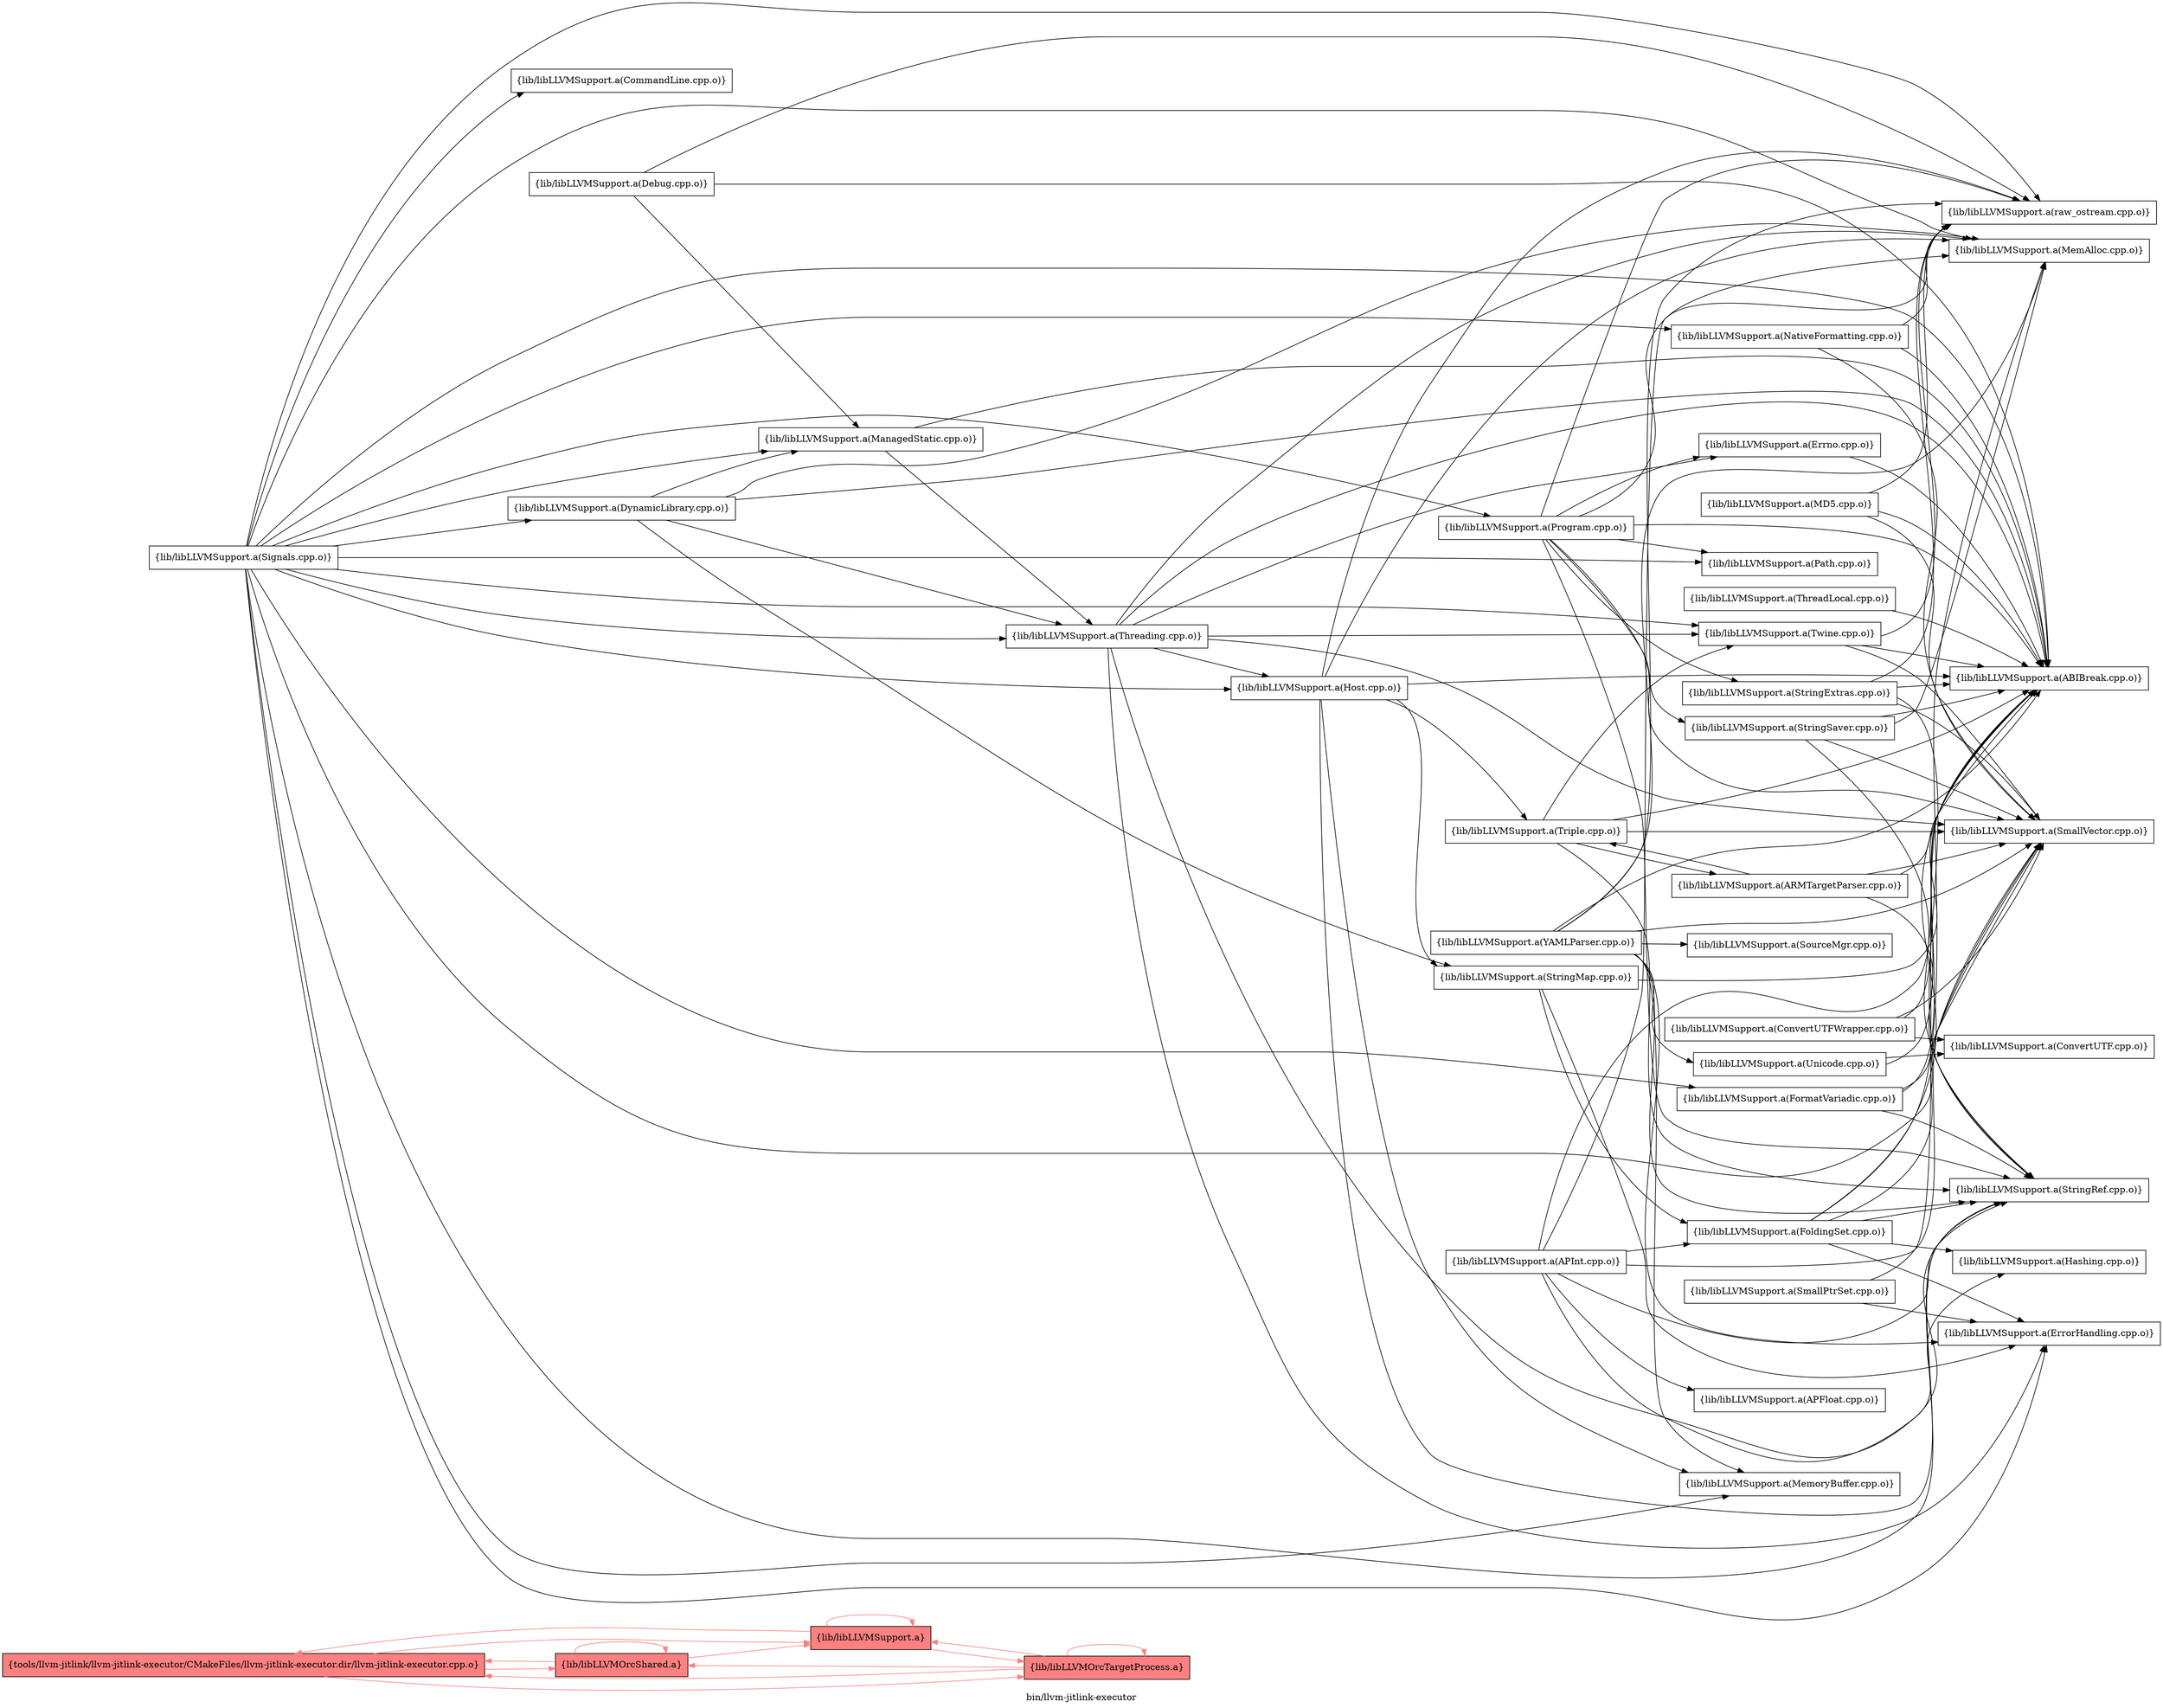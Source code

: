 digraph "bin/llvm-jitlink-executor" {
	label="bin/llvm-jitlink-executor";
	rankdir="LR"
	{ rank=same; Node0x55708d0e8108;  }

	Node0x55708d0e8108 [shape=record,shape=box,style=filled,fillcolor="1.000000 0.5 1",group=1,label="{tools/llvm-jitlink/llvm-jitlink-executor/CMakeFiles/llvm-jitlink-executor.dir/llvm-jitlink-executor.cpp.o}"];
	Node0x55708d0e8108 -> Node0x55708d0e8428[color="1.000000 0.5 1"];
	Node0x55708d0e8108 -> Node0x55708d0e7ed8[color="1.000000 0.5 1"];
	Node0x55708d0e8108 -> Node0x55708d0e78e8[color="1.000000 0.5 1"];
	Node0x55708d0e8428 [shape=record,shape=box,style=filled,fillcolor="1.000000 0.5 1",group=1,label="{lib/libLLVMOrcShared.a}"];
	Node0x55708d0e8428 -> Node0x55708d0e8108[color="1.000000 0.5 1"];
	Node0x55708d0e8428 -> Node0x55708d0e78e8[color="1.000000 0.5 1"];
	Node0x55708d0e8428 -> Node0x55708d0e8428[color="1.000000 0.5 1"];
	Node0x55708d0e7ed8 [shape=record,shape=box,style=filled,fillcolor="1.000000 0.5 1",group=1,label="{lib/libLLVMOrcTargetProcess.a}"];
	Node0x55708d0e7ed8 -> Node0x55708d0e8428[color="1.000000 0.5 1"];
	Node0x55708d0e7ed8 -> Node0x55708d0e78e8[color="1.000000 0.5 1"];
	Node0x55708d0e7ed8 -> Node0x55708d0e8108[color="1.000000 0.5 1"];
	Node0x55708d0e7ed8 -> Node0x55708d0e7ed8[color="1.000000 0.5 1"];
	Node0x55708d0e78e8 [shape=record,shape=box,style=filled,fillcolor="1.000000 0.5 1",group=1,label="{lib/libLLVMSupport.a}"];
	Node0x55708d0e78e8 -> Node0x55708d0e8108[color="1.000000 0.5 1"];
	Node0x55708d0e78e8 -> Node0x55708d0e7ed8[color="1.000000 0.5 1"];
	Node0x55708d0e78e8 -> Node0x55708d0e78e8[color="1.000000 0.5 1"];
	Node0x55708d0e8c98 [shape=record,shape=box,group=0,label="{lib/libLLVMSupport.a(Debug.cpp.o)}"];
	Node0x55708d0e8c98 -> Node0x55708d0e94b8;
	Node0x55708d0e8c98 -> Node0x55708d0e7758;
	Node0x55708d0e8c98 -> Node0x55708d0e8e28;
	Node0x55708d0e94b8 [shape=record,shape=box,group=0,label="{lib/libLLVMSupport.a(ABIBreak.cpp.o)}"];
	Node0x55708d0e7758 [shape=record,shape=box,group=0,label="{lib/libLLVMSupport.a(ManagedStatic.cpp.o)}"];
	Node0x55708d0e7758 -> Node0x55708d0e94b8;
	Node0x55708d0e7758 -> Node0x55708d0e6fd8;
	Node0x55708d0e8e28 [shape=record,shape=box,group=0,label="{lib/libLLVMSupport.a(raw_ostream.cpp.o)}"];
	Node0x55708d0e6fd8 [shape=record,shape=box,group=0,label="{lib/libLLVMSupport.a(Threading.cpp.o)}"];
	Node0x55708d0e6fd8 -> Node0x55708d0e94b8;
	Node0x55708d0e6fd8 -> Node0x55708d0e8518;
	Node0x55708d0e6fd8 -> Node0x55708d0e7fc8;
	Node0x55708d0e6fd8 -> Node0x55708d0e7ca8;
	Node0x55708d0e6fd8 -> Node0x55708d0e7bb8;
	Node0x55708d0e6fd8 -> Node0x55708d0e88d8;
	Node0x55708d0e6fd8 -> Node0x55708d0e8608;
	Node0x55708d0e6fd8 -> Node0x55708d0e86a8;
	Node0x55708d0e6e98 [shape=record,shape=box,group=0,label="{lib/libLLVMSupport.a(APInt.cpp.o)}"];
	Node0x55708d0e6e98 -> Node0x55708d0e94b8;
	Node0x55708d0e6e98 -> Node0x55708d0e7ca8;
	Node0x55708d0e6e98 -> Node0x55708d0e88d8;
	Node0x55708d0e6e98 -> Node0x55708d0e9058;
	Node0x55708d0e6e98 -> Node0x55708d0e75c8;
	Node0x55708d0e6e98 -> Node0x55708d0e7f28;
	Node0x55708d0e6e98 -> Node0x55708d0e8e28;
	Node0x55708d0e7ca8 [shape=record,shape=box,group=0,label="{lib/libLLVMSupport.a(SmallVector.cpp.o)}"];
	Node0x55708d0e88d8 [shape=record,shape=box,group=0,label="{lib/libLLVMSupport.a(StringRef.cpp.o)}"];
	Node0x55708d0e9058 [shape=record,shape=box,group=0,label="{lib/libLLVMSupport.a(APFloat.cpp.o)}"];
	Node0x55708d0e75c8 [shape=record,shape=box,group=0,label="{lib/libLLVMSupport.a(FoldingSet.cpp.o)}"];
	Node0x55708d0e75c8 -> Node0x55708d0e94b8;
	Node0x55708d0e75c8 -> Node0x55708d0e8518;
	Node0x55708d0e75c8 -> Node0x55708d0e7fc8;
	Node0x55708d0e75c8 -> Node0x55708d0e7ca8;
	Node0x55708d0e75c8 -> Node0x55708d0e88d8;
	Node0x55708d0e75c8 -> Node0x55708d0e7f28;
	Node0x55708d0e7f28 [shape=record,shape=box,group=0,label="{lib/libLLVMSupport.a(Hashing.cpp.o)}"];
	Node0x55708d0e8518 [shape=record,shape=box,group=0,label="{lib/libLLVMSupport.a(ErrorHandling.cpp.o)}"];
	Node0x55708d0e7fc8 [shape=record,shape=box,group=0,label="{lib/libLLVMSupport.a(MemAlloc.cpp.o)}"];
	Node0x55708d0e8608 [shape=record,shape=box,group=0,label="{lib/libLLVMSupport.a(Twine.cpp.o)}"];
	Node0x55708d0e8608 -> Node0x55708d0e94b8;
	Node0x55708d0e8608 -> Node0x55708d0e7ca8;
	Node0x55708d0e8608 -> Node0x55708d0e8e28;
	Node0x55708d0e95f8 [shape=record,shape=box,group=0,label="{lib/libLLVMSupport.a(NativeFormatting.cpp.o)}"];
	Node0x55708d0e95f8 -> Node0x55708d0e94b8;
	Node0x55708d0e95f8 -> Node0x55708d0e7ca8;
	Node0x55708d0e95f8 -> Node0x55708d0e8e28;
	Node0x55708d0e7078 [shape=record,shape=box,group=0,label="{lib/libLLVMSupport.a(FormatVariadic.cpp.o)}"];
	Node0x55708d0e7078 -> Node0x55708d0e94b8;
	Node0x55708d0e7078 -> Node0x55708d0e7ca8;
	Node0x55708d0e7078 -> Node0x55708d0e88d8;
	Node0x55708d0e7cf8 [shape=record,shape=box,group=0,label="{lib/libLLVMSupport.a(DynamicLibrary.cpp.o)}"];
	Node0x55708d0e7cf8 -> Node0x55708d0e94b8;
	Node0x55708d0e7cf8 -> Node0x55708d0e7758;
	Node0x55708d0e7cf8 -> Node0x55708d0e7fc8;
	Node0x55708d0e7cf8 -> Node0x55708d0e7e88;
	Node0x55708d0e7cf8 -> Node0x55708d0e6fd8;
	Node0x55708d0e7e88 [shape=record,shape=box,group=0,label="{lib/libLLVMSupport.a(StringMap.cpp.o)}"];
	Node0x55708d0e7e88 -> Node0x55708d0e94b8;
	Node0x55708d0e7e88 -> Node0x55708d0e8518;
	Node0x55708d0e7e88 -> Node0x55708d0e75c8;
	Node0x55708d0e86a8 [shape=record,shape=box,group=0,label="{lib/libLLVMSupport.a(Host.cpp.o)}"];
	Node0x55708d0e86a8 -> Node0x55708d0e94b8;
	Node0x55708d0e86a8 -> Node0x55708d0e7fc8;
	Node0x55708d0e86a8 -> Node0x55708d0e88d8;
	Node0x55708d0e86a8 -> Node0x55708d0e8e28;
	Node0x55708d0e86a8 -> Node0x55708d0e7e88;
	Node0x55708d0e86a8 -> Node0x55708d0e9288;
	Node0x55708d0e86a8 -> Node0x55708d0e6ee8;
	Node0x55708d0e9288 [shape=record,shape=box,group=0,label="{lib/libLLVMSupport.a(Triple.cpp.o)}"];
	Node0x55708d0e9288 -> Node0x55708d0e94b8;
	Node0x55708d0e9288 -> Node0x55708d0e7ca8;
	Node0x55708d0e9288 -> Node0x55708d0e88d8;
	Node0x55708d0e9288 -> Node0x55708d0e8608;
	Node0x55708d0e9288 -> Node0x55708d0e77a8;
	Node0x55708d0e6ee8 [shape=record,shape=box,group=0,label="{lib/libLLVMSupport.a(MemoryBuffer.cpp.o)}"];
	Node0x55708d0e77a8 [shape=record,shape=box,group=0,label="{lib/libLLVMSupport.a(ARMTargetParser.cpp.o)}"];
	Node0x55708d0e77a8 -> Node0x55708d0e94b8;
	Node0x55708d0e77a8 -> Node0x55708d0e7ca8;
	Node0x55708d0e77a8 -> Node0x55708d0e88d8;
	Node0x55708d0e77a8 -> Node0x55708d0e9288;
	Node0x55708d0e9558 [shape=record,shape=box,group=0,label="{lib/libLLVMSupport.a(MD5.cpp.o)}"];
	Node0x55708d0e9558 -> Node0x55708d0e94b8;
	Node0x55708d0e9558 -> Node0x55708d0e7ca8;
	Node0x55708d0e9558 -> Node0x55708d0e8e28;
	Node0x55708d0e8068 [shape=record,shape=box,group=0,label="{lib/libLLVMSupport.a(StringExtras.cpp.o)}"];
	Node0x55708d0e8068 -> Node0x55708d0e94b8;
	Node0x55708d0e8068 -> Node0x55708d0e7ca8;
	Node0x55708d0e8068 -> Node0x55708d0e88d8;
	Node0x55708d0e8068 -> Node0x55708d0e8e28;
	Node0x55708d0e7938 [shape=record,shape=box,group=0,label="{lib/libLLVMSupport.a(Program.cpp.o)}"];
	Node0x55708d0e7938 -> Node0x55708d0e94b8;
	Node0x55708d0e7938 -> Node0x55708d0e7fc8;
	Node0x55708d0e7938 -> Node0x55708d0e7ca8;
	Node0x55708d0e7938 -> Node0x55708d0e7bb8;
	Node0x55708d0e7938 -> Node0x55708d0e6f38;
	Node0x55708d0e7938 -> Node0x55708d0e88d8;
	Node0x55708d0e7938 -> Node0x55708d0e8e28;
	Node0x55708d0e7938 -> Node0x55708d0e8928;
	Node0x55708d0e7938 -> Node0x55708d0e8068;
	Node0x55708d0e7bb8 [shape=record,shape=box,group=0,label="{lib/libLLVMSupport.a(Errno.cpp.o)}"];
	Node0x55708d0e7bb8 -> Node0x55708d0e94b8;
	Node0x55708d0e6f38 [shape=record,shape=box,group=0,label="{lib/libLLVMSupport.a(StringSaver.cpp.o)}"];
	Node0x55708d0e6f38 -> Node0x55708d0e94b8;
	Node0x55708d0e6f38 -> Node0x55708d0e7fc8;
	Node0x55708d0e6f38 -> Node0x55708d0e7ca8;
	Node0x55708d0e6f38 -> Node0x55708d0e88d8;
	Node0x55708d0e8928 [shape=record,shape=box,group=0,label="{lib/libLLVMSupport.a(Path.cpp.o)}"];
	Node0x55708d0e9238 [shape=record,shape=box,group=0,label="{lib/libLLVMSupport.a(Signals.cpp.o)}"];
	Node0x55708d0e9238 -> Node0x55708d0e94b8;
	Node0x55708d0e9238 -> Node0x55708d0e8518;
	Node0x55708d0e9238 -> Node0x55708d0e7758;
	Node0x55708d0e9238 -> Node0x55708d0e7fc8;
	Node0x55708d0e9238 -> Node0x55708d0e7ca8;
	Node0x55708d0e9238 -> Node0x55708d0e8ab8;
	Node0x55708d0e9238 -> Node0x55708d0e88d8;
	Node0x55708d0e9238 -> Node0x55708d0e8608;
	Node0x55708d0e9238 -> Node0x55708d0e8e28;
	Node0x55708d0e9238 -> Node0x55708d0e95f8;
	Node0x55708d0e9238 -> Node0x55708d0e7078;
	Node0x55708d0e9238 -> Node0x55708d0e7cf8;
	Node0x55708d0e9238 -> Node0x55708d0e86a8;
	Node0x55708d0e9238 -> Node0x55708d0e6ee8;
	Node0x55708d0e9238 -> Node0x55708d0e8928;
	Node0x55708d0e9238 -> Node0x55708d0e7938;
	Node0x55708d0e9238 -> Node0x55708d0e6fd8;
	Node0x55708d0e8ab8 [shape=record,shape=box,group=0,label="{lib/libLLVMSupport.a(CommandLine.cpp.o)}"];
	Node0x55708d0e8248 [shape=record,shape=box,group=0,label="{lib/libLLVMSupport.a(SmallPtrSet.cpp.o)}"];
	Node0x55708d0e8248 -> Node0x55708d0e94b8;
	Node0x55708d0e8248 -> Node0x55708d0e8518;
	Node0x55708d0e7708 [shape=record,shape=box,group=0,label="{lib/libLLVMSupport.a(YAMLParser.cpp.o)}"];
	Node0x55708d0e7708 -> Node0x55708d0e94b8;
	Node0x55708d0e7708 -> Node0x55708d0e8518;
	Node0x55708d0e7708 -> Node0x55708d0e7fc8;
	Node0x55708d0e7708 -> Node0x55708d0e7ca8;
	Node0x55708d0e7708 -> Node0x55708d0e7028;
	Node0x55708d0e7708 -> Node0x55708d0e8798;
	Node0x55708d0e7708 -> Node0x55708d0e88d8;
	Node0x55708d0e7708 -> Node0x55708d0e8e28;
	Node0x55708d0e7708 -> Node0x55708d0e6ee8;
	Node0x55708d0e7028 [shape=record,shape=box,group=0,label="{lib/libLLVMSupport.a(Unicode.cpp.o)}"];
	Node0x55708d0e7028 -> Node0x55708d0e94b8;
	Node0x55708d0e7028 -> Node0x55708d0e8f18;
	Node0x55708d0e8798 [shape=record,shape=box,group=0,label="{lib/libLLVMSupport.a(SourceMgr.cpp.o)}"];
	Node0x55708d0e8f18 [shape=record,shape=box,group=0,label="{lib/libLLVMSupport.a(ConvertUTF.cpp.o)}"];
	Node0x55708d0e87e8 [shape=record,shape=box,group=0,label="{lib/libLLVMSupport.a(ConvertUTFWrapper.cpp.o)}"];
	Node0x55708d0e87e8 -> Node0x55708d0e94b8;
	Node0x55708d0e87e8 -> Node0x55708d0e7ca8;
	Node0x55708d0e87e8 -> Node0x55708d0e8f18;
	Node0x55708d0e8158 [shape=record,shape=box,group=0,label="{lib/libLLVMSupport.a(ThreadLocal.cpp.o)}"];
	Node0x55708d0e8158 -> Node0x55708d0e94b8;
}
